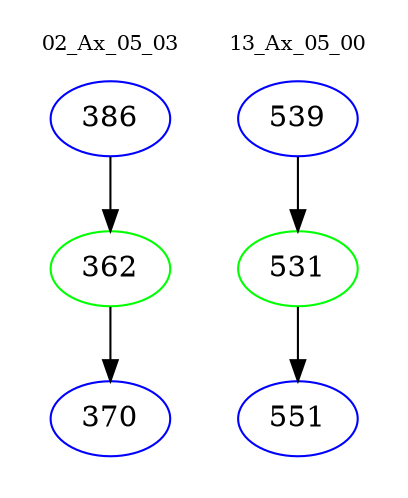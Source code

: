 digraph{
subgraph cluster_0 {
color = white
label = "02_Ax_05_03";
fontsize=10;
T0_386 [label="386", color="blue"]
T0_386 -> T0_362 [color="black"]
T0_362 [label="362", color="green"]
T0_362 -> T0_370 [color="black"]
T0_370 [label="370", color="blue"]
}
subgraph cluster_1 {
color = white
label = "13_Ax_05_00";
fontsize=10;
T1_539 [label="539", color="blue"]
T1_539 -> T1_531 [color="black"]
T1_531 [label="531", color="green"]
T1_531 -> T1_551 [color="black"]
T1_551 [label="551", color="blue"]
}
}
